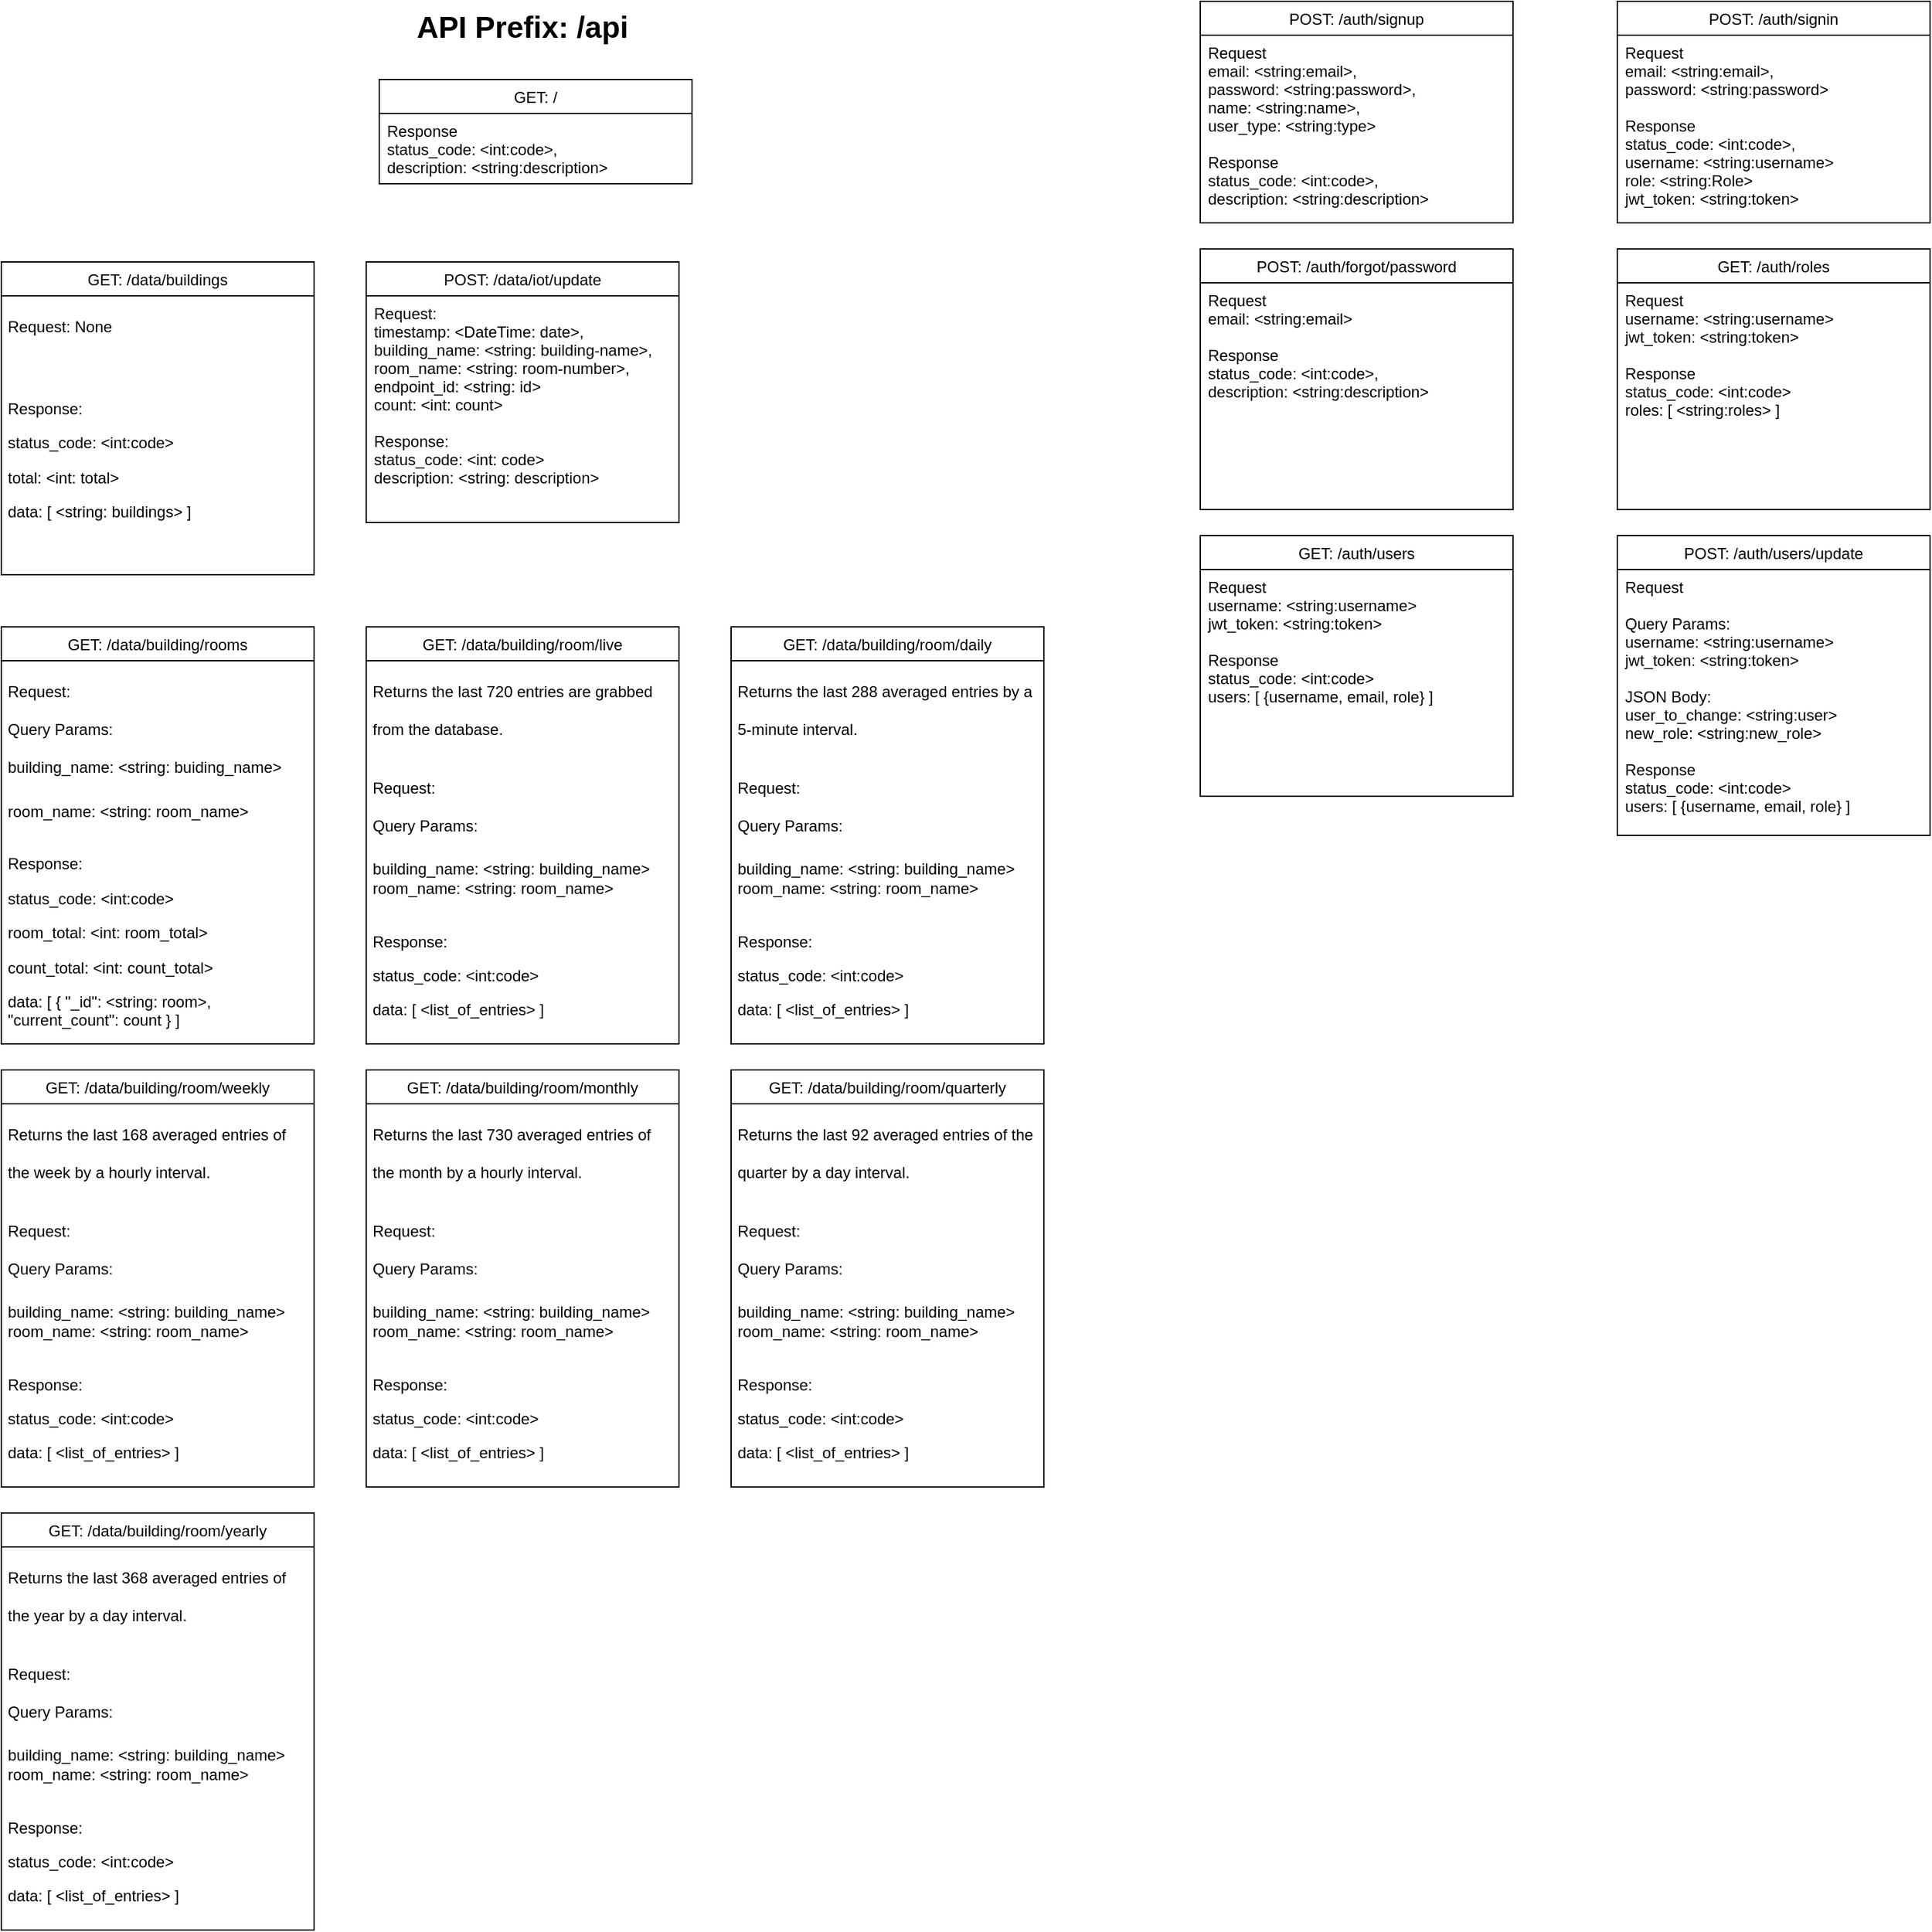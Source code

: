 <mxfile version="14.4.3" type="device"><diagram id="I7PlP48gxONaCYCMrPXe" name="Page-1"><mxGraphModel dx="1422" dy="832" grid="1" gridSize="10" guides="1" tooltips="1" connect="1" arrows="1" fold="1" page="1" pageScale="1" pageWidth="850" pageHeight="1100" math="0" shadow="0"><root><mxCell id="0"/><mxCell id="1" parent="0"/><mxCell id="fmnABPeAYYPzDPYQrN0n-8" value="GET: /" style="swimlane;fontStyle=0;childLayout=stackLayout;horizontal=1;startSize=26;fillColor=none;horizontalStack=0;resizeParent=1;resizeParentMax=0;resizeLast=0;collapsible=1;marginBottom=0;" parent="1" vertex="1"><mxGeometry x="330" y="100" width="240" height="80" as="geometry"/></mxCell><mxCell id="fmnABPeAYYPzDPYQrN0n-51" value="Response&#10;status_code: &lt;int:code&gt;,&#10;description: &lt;string:description&gt;" style="text;strokeColor=none;fillColor=none;align=left;verticalAlign=top;spacingLeft=4;spacingRight=4;overflow=hidden;rotatable=0;points=[[0,0.5],[1,0.5]];portConstraint=eastwest;" parent="fmnABPeAYYPzDPYQrN0n-8" vertex="1"><mxGeometry y="26" width="240" height="54" as="geometry"/></mxCell><mxCell id="fmnABPeAYYPzDPYQrN0n-13" value="GET: /data/buildings" style="swimlane;fontStyle=0;childLayout=stackLayout;horizontal=1;startSize=26;fillColor=none;horizontalStack=0;resizeParent=1;resizeParentMax=0;resizeLast=0;collapsible=1;marginBottom=0;" parent="1" vertex="1"><mxGeometry x="40" y="240" width="240" height="240" as="geometry"/></mxCell><mxCell id="JVYddehQGq8QDt0V_fWP-2" value="&lt;h1&gt;&lt;span style=&quot;font-weight: normal&quot;&gt;&lt;font style=&quot;font-size: 12px&quot;&gt;Request:&amp;nbsp;&lt;/font&gt;&lt;/span&gt;&lt;span style=&quot;font-weight: normal&quot;&gt;&lt;font style=&quot;font-size: 12px&quot;&gt;None&lt;br&gt;&lt;br&gt;&lt;/font&gt;&lt;/span&gt;&lt;/h1&gt;&lt;p&gt;Response:&lt;/p&gt;&lt;p&gt;status_code: &amp;lt;int:code&amp;gt;&lt;/p&gt;&lt;p&gt;&lt;span&gt;total: &amp;lt;int: total&amp;gt;&lt;/span&gt;&lt;/p&gt;&lt;p&gt;&lt;span&gt;data: [ &amp;lt;string: buildings&amp;gt; ]&lt;/span&gt;&lt;/p&gt;&lt;p&gt;&lt;span&gt;&amp;nbsp;&lt;/span&gt;&lt;/p&gt;&lt;p&gt;&lt;br&gt;&lt;/p&gt;" style="text;html=1;strokeColor=none;fillColor=none;spacing=5;spacingTop=-20;whiteSpace=wrap;overflow=hidden;rounded=0;" parent="fmnABPeAYYPzDPYQrN0n-13" vertex="1"><mxGeometry y="26" width="240" height="214" as="geometry"/></mxCell><mxCell id="fmnABPeAYYPzDPYQrN0n-18" value="API Prefix: /api" style="text;html=1;strokeColor=none;fillColor=none;align=center;verticalAlign=middle;whiteSpace=wrap;rounded=0;fontStyle=1;fontSize=23;" parent="1" vertex="1"><mxGeometry x="280" y="50" width="320" height="20" as="geometry"/></mxCell><mxCell id="fmnABPeAYYPzDPYQrN0n-19" style="edgeStyle=orthogonalEdgeStyle;rounded=0;orthogonalLoop=1;jettySize=auto;html=1;exitX=0.5;exitY=1;exitDx=0;exitDy=0;" parent="1" source="fmnABPeAYYPzDPYQrN0n-18" target="fmnABPeAYYPzDPYQrN0n-18" edge="1"><mxGeometry relative="1" as="geometry"/></mxCell><mxCell id="fmnABPeAYYPzDPYQrN0n-24" value="POST: /data/iot/update" style="swimlane;fontStyle=0;childLayout=stackLayout;horizontal=1;startSize=26;fillColor=none;horizontalStack=0;resizeParent=1;resizeParentMax=0;resizeLast=0;collapsible=1;marginBottom=0;align=center;" parent="1" vertex="1"><mxGeometry x="320" y="240" width="240" height="200" as="geometry"/></mxCell><mxCell id="fmnABPeAYYPzDPYQrN0n-25" value="Request:&#10;timestamp: &lt;DateTime: date&gt;,&#10;building_name: &lt;string: building-name&gt;,&#10;room_name: &lt;string: room-number&gt;,&#10;endpoint_id: &lt;string: id&gt;&#10;count: &lt;int: count&gt;&#10;&#10;Response:&#10;status_code: &lt;int: code&gt;&#10;description: &lt;string: description&gt;" style="text;strokeColor=none;fillColor=none;align=left;verticalAlign=top;spacingLeft=4;spacingRight=4;overflow=hidden;rotatable=0;points=[[0,0.5],[1,0.5]];portConstraint=eastwest;" parent="fmnABPeAYYPzDPYQrN0n-24" vertex="1"><mxGeometry y="26" width="240" height="174" as="geometry"/></mxCell><mxCell id="fmnABPeAYYPzDPYQrN0n-33" value="POST: /auth/signup" style="swimlane;fontStyle=0;childLayout=stackLayout;horizontal=1;startSize=26;fillColor=none;horizontalStack=0;resizeParent=1;resizeParentMax=0;resizeLast=0;collapsible=1;marginBottom=0;align=center;" parent="1" vertex="1"><mxGeometry x="960" y="40" width="240" height="170" as="geometry"/></mxCell><mxCell id="fmnABPeAYYPzDPYQrN0n-34" value="Request&#10;email: &lt;string:email&gt;,&#10;password: &lt;string:password&gt;,&#10;name: &lt;string:name&gt;,&#10;user_type: &lt;string:type&gt;&#10;&#10;Response&#10;status_code: &lt;int:code&gt;,&#10;description: &lt;string:description&gt;" style="text;strokeColor=none;fillColor=none;align=left;verticalAlign=top;spacingLeft=4;spacingRight=4;overflow=hidden;rotatable=0;points=[[0,0.5],[1,0.5]];portConstraint=eastwest;fontStyle=0" parent="fmnABPeAYYPzDPYQrN0n-33" vertex="1"><mxGeometry y="26" width="240" height="144" as="geometry"/></mxCell><mxCell id="fmnABPeAYYPzDPYQrN0n-37" value="POST: /auth/signin" style="swimlane;fontStyle=0;childLayout=stackLayout;horizontal=1;startSize=26;fillColor=none;horizontalStack=0;resizeParent=1;resizeParentMax=0;resizeLast=0;collapsible=1;marginBottom=0;align=center;" parent="1" vertex="1"><mxGeometry x="1280" y="40" width="240" height="170" as="geometry"/></mxCell><mxCell id="fmnABPeAYYPzDPYQrN0n-38" value="Request&#10;email: &lt;string:email&gt;,&#10;password: &lt;string:password&gt;&#10;&#10;Response&#10;status_code: &lt;int:code&gt;,&#10;username: &lt;string:username&gt;&#10;role: &lt;string:Role&gt;&#10;jwt_token: &lt;string:token&gt;&#10;&#10;" style="text;strokeColor=none;fillColor=none;align=left;verticalAlign=top;spacingLeft=4;spacingRight=4;overflow=hidden;rotatable=0;points=[[0,0.5],[1,0.5]];portConstraint=eastwest;" parent="fmnABPeAYYPzDPYQrN0n-37" vertex="1"><mxGeometry y="26" width="240" height="144" as="geometry"/></mxCell><mxCell id="JVYddehQGq8QDt0V_fWP-3" value="GET: /data/building/rooms" style="swimlane;fontStyle=0;childLayout=stackLayout;horizontal=1;startSize=26;fillColor=none;horizontalStack=0;resizeParent=1;resizeParentMax=0;resizeLast=0;collapsible=1;marginBottom=0;" parent="1" vertex="1"><mxGeometry x="40" y="520" width="240" height="320" as="geometry"/></mxCell><mxCell id="JVYddehQGq8QDt0V_fWP-4" value="&lt;p style=&quot;line-height: 100%&quot;&gt;&lt;/p&gt;&lt;h1&gt;&lt;span style=&quot;font-weight: normal&quot;&gt;&lt;font style=&quot;font-size: 12px&quot;&gt;Request:&lt;br&gt;Query Params:&lt;br&gt;building_name: &amp;lt;string: buiding_name&amp;gt;&lt;/font&gt;&lt;/span&gt;&lt;/h1&gt;&lt;div&gt;room_name: &amp;lt;string: room_name&amp;gt;&lt;br&gt;&lt;br&gt;&lt;/div&gt;&lt;p&gt;Response:&lt;/p&gt;&lt;p&gt;status_code: &amp;lt;int:code&amp;gt;&lt;/p&gt;&lt;p&gt;&lt;span&gt;room_total: &amp;lt;int: room_total&amp;gt;&lt;/span&gt;&lt;/p&gt;&lt;p&gt;&lt;span&gt;count_total: &amp;lt;int: count_total&amp;gt;&lt;/span&gt;&lt;/p&gt;&lt;p&gt;&lt;span&gt;data: [ { &quot;_id&quot;: &amp;lt;string: room&amp;gt;, &quot;current_count&quot;: count } ]&lt;/span&gt;&lt;/p&gt;&lt;p&gt;&lt;span&gt;&amp;nbsp;&lt;/span&gt;&lt;/p&gt;&lt;p&gt;&lt;br&gt;&lt;/p&gt;&lt;p&gt;&lt;/p&gt;" style="text;html=1;strokeColor=none;fillColor=none;spacing=5;spacingTop=-20;whiteSpace=wrap;overflow=hidden;rounded=0;" parent="JVYddehQGq8QDt0V_fWP-3" vertex="1"><mxGeometry y="26" width="240" height="294" as="geometry"/></mxCell><mxCell id="JVYddehQGq8QDt0V_fWP-5" value="GET: /data/building/room/live" style="swimlane;fontStyle=0;childLayout=stackLayout;horizontal=1;startSize=26;fillColor=none;horizontalStack=0;resizeParent=1;resizeParentMax=0;resizeLast=0;collapsible=1;marginBottom=0;" parent="1" vertex="1"><mxGeometry x="320" y="520" width="240" height="320" as="geometry"/></mxCell><mxCell id="JVYddehQGq8QDt0V_fWP-6" value="&lt;p style=&quot;line-height: 100%&quot;&gt;&lt;/p&gt;&lt;h1&gt;&lt;span style=&quot;font-weight: normal&quot;&gt;&lt;font style=&quot;font-size: 12px ; line-height: 100%&quot;&gt;Returns the last 720 entries are grabbed from the database.&lt;/font&gt;&lt;/span&gt;&lt;/h1&gt;&lt;h1&gt;&lt;span style=&quot;font-weight: normal&quot;&gt;&lt;font style=&quot;font-size: 12px ; line-height: 100%&quot;&gt;Request:&lt;br&gt;Query Params:&lt;br&gt;&lt;/font&gt;&lt;/span&gt;&lt;/h1&gt;&lt;div&gt;building_name: &amp;lt;string: building_name&amp;gt;&lt;/div&gt;&lt;div&gt;room_name: &amp;lt;string: room_name&amp;gt;&lt;br&gt;&lt;br&gt;&lt;/div&gt;&lt;p&gt;Response:&lt;/p&gt;&lt;p&gt;status_code: &amp;lt;int:code&amp;gt;&lt;/p&gt;&lt;p&gt;data: [ &amp;lt;list_of_entries&amp;gt; ]&lt;/p&gt;&lt;p&gt;&lt;/p&gt;" style="text;html=1;strokeColor=none;fillColor=none;spacing=5;spacingTop=-20;whiteSpace=wrap;overflow=hidden;rounded=0;" parent="JVYddehQGq8QDt0V_fWP-5" vertex="1"><mxGeometry y="26" width="240" height="294" as="geometry"/></mxCell><mxCell id="JVYddehQGq8QDt0V_fWP-7" value="GET: /data/building/room/daily" style="swimlane;fontStyle=0;childLayout=stackLayout;horizontal=1;startSize=26;fillColor=none;horizontalStack=0;resizeParent=1;resizeParentMax=0;resizeLast=0;collapsible=1;marginBottom=0;" parent="1" vertex="1"><mxGeometry x="600" y="520" width="240" height="320" as="geometry"/></mxCell><mxCell id="JVYddehQGq8QDt0V_fWP-8" value="&lt;p style=&quot;line-height: 100%&quot;&gt;&lt;/p&gt;&lt;h1&gt;&lt;span style=&quot;font-weight: normal&quot;&gt;&lt;font style=&quot;font-size: 12px ; line-height: 100%&quot;&gt;Returns the last 288 averaged entries by a 5-minute interval.&lt;/font&gt;&lt;/span&gt;&lt;/h1&gt;&lt;h1&gt;&lt;span style=&quot;font-weight: normal&quot;&gt;&lt;font style=&quot;font-size: 12px ; line-height: 100%&quot;&gt;Request:&lt;br&gt;Query Params:&lt;br&gt;&lt;/font&gt;&lt;/span&gt;&lt;/h1&gt;&lt;div&gt;building_name: &amp;lt;string: building_name&amp;gt;&lt;/div&gt;&lt;div&gt;room_name: &amp;lt;string: room_name&amp;gt;&lt;br&gt;&lt;br&gt;&lt;/div&gt;&lt;p&gt;Response:&lt;/p&gt;&lt;p&gt;status_code: &amp;lt;int:code&amp;gt;&lt;/p&gt;&lt;p&gt;data: [ &amp;lt;list_of_entries&amp;gt; ]&lt;/p&gt;&lt;p&gt;&lt;/p&gt;" style="text;html=1;strokeColor=none;fillColor=none;spacing=5;spacingTop=-20;whiteSpace=wrap;overflow=hidden;rounded=0;" parent="JVYddehQGq8QDt0V_fWP-7" vertex="1"><mxGeometry y="26" width="240" height="294" as="geometry"/></mxCell><mxCell id="JVYddehQGq8QDt0V_fWP-9" value="GET: /data/building/room/weekly" style="swimlane;fontStyle=0;childLayout=stackLayout;horizontal=1;startSize=26;fillColor=none;horizontalStack=0;resizeParent=1;resizeParentMax=0;resizeLast=0;collapsible=1;marginBottom=0;" parent="1" vertex="1"><mxGeometry x="40" y="860" width="240" height="320" as="geometry"/></mxCell><mxCell id="JVYddehQGq8QDt0V_fWP-10" value="&lt;p style=&quot;line-height: 100%&quot;&gt;&lt;/p&gt;&lt;h1&gt;&lt;span style=&quot;font-weight: normal&quot;&gt;&lt;font style=&quot;font-size: 12px ; line-height: 100%&quot;&gt;Returns the last 168 averaged entries of the week by a hourly interval.&lt;/font&gt;&lt;/span&gt;&lt;/h1&gt;&lt;h1&gt;&lt;span style=&quot;font-weight: normal&quot;&gt;&lt;font style=&quot;font-size: 12px ; line-height: 100%&quot;&gt;Request:&lt;br&gt;Query Params:&lt;br&gt;&lt;/font&gt;&lt;/span&gt;&lt;/h1&gt;&lt;div&gt;building_name: &amp;lt;string: building_name&amp;gt;&lt;/div&gt;&lt;div&gt;room_name: &amp;lt;string: room_name&amp;gt;&lt;br&gt;&lt;br&gt;&lt;/div&gt;&lt;p&gt;Response:&lt;/p&gt;&lt;p&gt;status_code: &amp;lt;int:code&amp;gt;&lt;/p&gt;&lt;p&gt;data: [ &amp;lt;list_of_entries&amp;gt; ]&lt;/p&gt;&lt;p&gt;&lt;/p&gt;" style="text;html=1;strokeColor=none;fillColor=none;spacing=5;spacingTop=-20;whiteSpace=wrap;overflow=hidden;rounded=0;" parent="JVYddehQGq8QDt0V_fWP-9" vertex="1"><mxGeometry y="26" width="240" height="294" as="geometry"/></mxCell><mxCell id="JVYddehQGq8QDt0V_fWP-11" value="GET: /data/building/room/monthly" style="swimlane;fontStyle=0;childLayout=stackLayout;horizontal=1;startSize=26;fillColor=none;horizontalStack=0;resizeParent=1;resizeParentMax=0;resizeLast=0;collapsible=1;marginBottom=0;" parent="1" vertex="1"><mxGeometry x="320" y="860" width="240" height="320" as="geometry"/></mxCell><mxCell id="JVYddehQGq8QDt0V_fWP-12" value="&lt;p style=&quot;line-height: 100%&quot;&gt;&lt;/p&gt;&lt;h1&gt;&lt;span style=&quot;font-weight: normal&quot;&gt;&lt;font style=&quot;font-size: 12px ; line-height: 100%&quot;&gt;Returns the last 730 averaged entries of the month by a hourly interval.&lt;/font&gt;&lt;/span&gt;&lt;/h1&gt;&lt;h1&gt;&lt;span style=&quot;font-weight: normal&quot;&gt;&lt;font style=&quot;font-size: 12px ; line-height: 100%&quot;&gt;Request:&lt;br&gt;Query Params:&lt;br&gt;&lt;/font&gt;&lt;/span&gt;&lt;/h1&gt;&lt;div&gt;building_name: &amp;lt;string: building_name&amp;gt;&lt;/div&gt;&lt;div&gt;room_name: &amp;lt;string: room_name&amp;gt;&lt;br&gt;&lt;br&gt;&lt;/div&gt;&lt;p&gt;Response:&lt;/p&gt;&lt;p&gt;status_code: &amp;lt;int:code&amp;gt;&lt;/p&gt;&lt;p&gt;data: [ &amp;lt;list_of_entries&amp;gt; ]&lt;/p&gt;&lt;p&gt;&lt;/p&gt;" style="text;html=1;strokeColor=none;fillColor=none;spacing=5;spacingTop=-20;whiteSpace=wrap;overflow=hidden;rounded=0;" parent="JVYddehQGq8QDt0V_fWP-11" vertex="1"><mxGeometry y="26" width="240" height="294" as="geometry"/></mxCell><mxCell id="JVYddehQGq8QDt0V_fWP-13" value="GET: /data/building/room/quarterly" style="swimlane;fontStyle=0;childLayout=stackLayout;horizontal=1;startSize=26;fillColor=none;horizontalStack=0;resizeParent=1;resizeParentMax=0;resizeLast=0;collapsible=1;marginBottom=0;" parent="1" vertex="1"><mxGeometry x="600" y="860" width="240" height="320" as="geometry"/></mxCell><mxCell id="JVYddehQGq8QDt0V_fWP-14" value="&lt;p style=&quot;line-height: 100%&quot;&gt;&lt;/p&gt;&lt;h1&gt;&lt;span style=&quot;font-weight: normal&quot;&gt;&lt;font style=&quot;font-size: 12px ; line-height: 100%&quot;&gt;Returns the last 92 averaged entries of the quarter by a day interval.&lt;/font&gt;&lt;/span&gt;&lt;/h1&gt;&lt;h1&gt;&lt;span style=&quot;font-weight: normal&quot;&gt;&lt;font style=&quot;font-size: 12px ; line-height: 100%&quot;&gt;Request:&lt;br&gt;Query Params:&lt;br&gt;&lt;/font&gt;&lt;/span&gt;&lt;/h1&gt;&lt;div&gt;building_name: &amp;lt;string: building_name&amp;gt;&lt;/div&gt;&lt;div&gt;room_name: &amp;lt;string: room_name&amp;gt;&lt;br&gt;&lt;br&gt;&lt;/div&gt;&lt;p&gt;Response:&lt;/p&gt;&lt;p&gt;status_code: &amp;lt;int:code&amp;gt;&lt;/p&gt;&lt;p&gt;data: [ &amp;lt;list_of_entries&amp;gt; ]&lt;/p&gt;&lt;p&gt;&lt;/p&gt;" style="text;html=1;strokeColor=none;fillColor=none;spacing=5;spacingTop=-20;whiteSpace=wrap;overflow=hidden;rounded=0;" parent="JVYddehQGq8QDt0V_fWP-13" vertex="1"><mxGeometry y="26" width="240" height="294" as="geometry"/></mxCell><mxCell id="JVYddehQGq8QDt0V_fWP-16" value="GET: /data/building/room/yearly" style="swimlane;fontStyle=0;childLayout=stackLayout;horizontal=1;startSize=26;fillColor=none;horizontalStack=0;resizeParent=1;resizeParentMax=0;resizeLast=0;collapsible=1;marginBottom=0;" parent="1" vertex="1"><mxGeometry x="40" y="1200" width="240" height="320" as="geometry"/></mxCell><mxCell id="JVYddehQGq8QDt0V_fWP-17" value="&lt;p style=&quot;line-height: 100%&quot;&gt;&lt;/p&gt;&lt;h1&gt;&lt;span style=&quot;font-weight: normal&quot;&gt;&lt;font style=&quot;font-size: 12px ; line-height: 100%&quot;&gt;Returns the last 368 averaged entries of the year by a day interval.&lt;/font&gt;&lt;/span&gt;&lt;/h1&gt;&lt;h1&gt;&lt;span style=&quot;font-weight: normal&quot;&gt;&lt;font style=&quot;font-size: 12px ; line-height: 100%&quot;&gt;Request:&lt;br&gt;Query Params:&lt;br&gt;&lt;/font&gt;&lt;/span&gt;&lt;/h1&gt;&lt;div&gt;building_name: &amp;lt;string: building_name&amp;gt;&lt;/div&gt;&lt;div&gt;room_name: &amp;lt;string: room_name&amp;gt;&lt;br&gt;&lt;br&gt;&lt;/div&gt;&lt;p&gt;Response:&lt;/p&gt;&lt;p&gt;status_code: &amp;lt;int:code&amp;gt;&lt;/p&gt;&lt;p&gt;data: [ &amp;lt;list_of_entries&amp;gt; ]&lt;/p&gt;&lt;p&gt;&lt;/p&gt;" style="text;html=1;strokeColor=none;fillColor=none;spacing=5;spacingTop=-20;whiteSpace=wrap;overflow=hidden;rounded=0;" parent="JVYddehQGq8QDt0V_fWP-16" vertex="1"><mxGeometry y="26" width="240" height="294" as="geometry"/></mxCell><mxCell id="3heu7mhWJFZR-C-OjRGm-1" value="POST: /auth/forgot/password" style="swimlane;fontStyle=0;childLayout=stackLayout;horizontal=1;startSize=26;fillColor=none;horizontalStack=0;resizeParent=1;resizeParentMax=0;resizeLast=0;collapsible=1;marginBottom=0;align=center;" vertex="1" parent="1"><mxGeometry x="960" y="230" width="240" height="200" as="geometry"/></mxCell><mxCell id="3heu7mhWJFZR-C-OjRGm-2" value="Request&#10;email: &lt;string:email&gt;&#10;&#10;Response&#10;status_code: &lt;int:code&gt;,&#10;description: &lt;string:description&gt;" style="text;strokeColor=none;fillColor=none;align=left;verticalAlign=top;spacingLeft=4;spacingRight=4;overflow=hidden;rotatable=0;points=[[0,0.5],[1,0.5]];portConstraint=eastwest;" vertex="1" parent="3heu7mhWJFZR-C-OjRGm-1"><mxGeometry y="26" width="240" height="174" as="geometry"/></mxCell><mxCell id="3heu7mhWJFZR-C-OjRGm-4" value="GET: /auth/roles" style="swimlane;fontStyle=0;childLayout=stackLayout;horizontal=1;startSize=26;fillColor=none;horizontalStack=0;resizeParent=1;resizeParentMax=0;resizeLast=0;collapsible=1;marginBottom=0;align=center;" vertex="1" parent="1"><mxGeometry x="1280" y="230" width="240" height="200" as="geometry"/></mxCell><mxCell id="3heu7mhWJFZR-C-OjRGm-5" value="Request&#10;username: &lt;string:username&gt;&#10;jwt_token: &lt;string:token&gt;&#10;&#10;Response&#10;status_code: &lt;int:code&gt;&#10;roles: [ &lt;string:roles&gt; ] " style="text;strokeColor=none;fillColor=none;align=left;verticalAlign=top;spacingLeft=4;spacingRight=4;overflow=hidden;rotatable=0;points=[[0,0.5],[1,0.5]];portConstraint=eastwest;" vertex="1" parent="3heu7mhWJFZR-C-OjRGm-4"><mxGeometry y="26" width="240" height="174" as="geometry"/></mxCell><mxCell id="3heu7mhWJFZR-C-OjRGm-6" value="GET: /auth/users" style="swimlane;fontStyle=0;childLayout=stackLayout;horizontal=1;startSize=26;fillColor=none;horizontalStack=0;resizeParent=1;resizeParentMax=0;resizeLast=0;collapsible=1;marginBottom=0;align=center;" vertex="1" parent="1"><mxGeometry x="960" y="450" width="240" height="200" as="geometry"/></mxCell><mxCell id="3heu7mhWJFZR-C-OjRGm-7" value="Request&#10;username: &lt;string:username&gt;&#10;jwt_token: &lt;string:token&gt;&#10;&#10;Response&#10;status_code: &lt;int:code&gt;&#10;users: [ {username, email, role} ] " style="text;strokeColor=none;fillColor=none;align=left;verticalAlign=top;spacingLeft=4;spacingRight=4;overflow=hidden;rotatable=0;points=[[0,0.5],[1,0.5]];portConstraint=eastwest;" vertex="1" parent="3heu7mhWJFZR-C-OjRGm-6"><mxGeometry y="26" width="240" height="174" as="geometry"/></mxCell><mxCell id="3heu7mhWJFZR-C-OjRGm-8" value="POST: /auth/users/update" style="swimlane;fontStyle=0;childLayout=stackLayout;horizontal=1;startSize=26;fillColor=none;horizontalStack=0;resizeParent=1;resizeParentMax=0;resizeLast=0;collapsible=1;marginBottom=0;align=center;" vertex="1" parent="1"><mxGeometry x="1280" y="450" width="240" height="230" as="geometry"/></mxCell><mxCell id="3heu7mhWJFZR-C-OjRGm-9" value="Request&#10;&#10;Query Params:&#10;username: &lt;string:username&gt;&#10;jwt_token: &lt;string:token&gt;&#10;&#10;JSON Body:&#10;user_to_change: &lt;string:user&gt;&#10;new_role: &lt;string:new_role&gt;&#10;&#10;Response&#10;status_code: &lt;int:code&gt;&#10;users: [ {username, email, role} ] " style="text;strokeColor=none;fillColor=none;align=left;verticalAlign=top;spacingLeft=4;spacingRight=4;overflow=hidden;rotatable=0;points=[[0,0.5],[1,0.5]];portConstraint=eastwest;" vertex="1" parent="3heu7mhWJFZR-C-OjRGm-8"><mxGeometry y="26" width="240" height="204" as="geometry"/></mxCell></root></mxGraphModel></diagram></mxfile>
